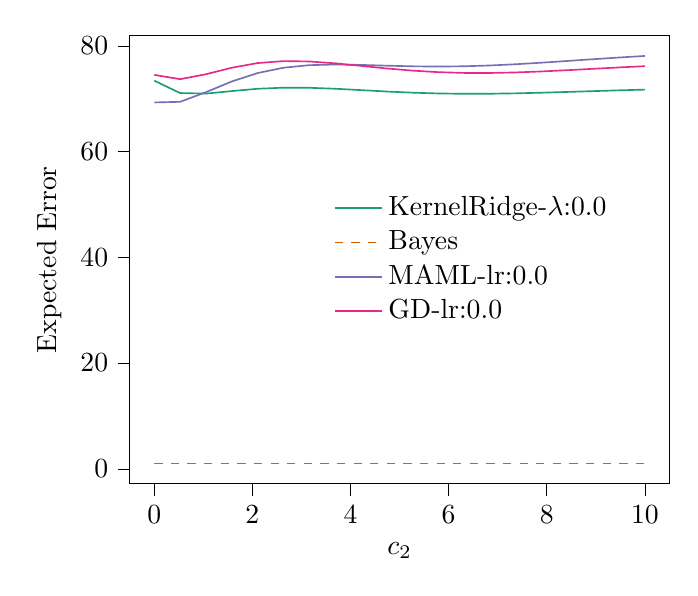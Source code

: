 % This file was created with tikzplotlib v0.10.1.
\begin{tikzpicture}

\definecolor{chocolate217952}{RGB}{217,95,2}
\definecolor{darkcyan27158119}{RGB}{27,158,119}
\definecolor{darkgray176}{RGB}{176,176,176}
\definecolor{deeppink23141138}{RGB}{231,41,138}
\definecolor{lightslategray117112179}{RGB}{117,112,179}

\begin{axis}[
legend cell align={left},
legend style={fill opacity=0.8, draw opacity=1, text opacity=1, at={(0.91,0.5)}, anchor=east, draw=none},
tick align=outside,
tick pos=left,
x grid style={darkgray176},
xlabel={\(\displaystyle c_{2}\)},
xmin=-0.499, xmax=10.5,
xtick style={color=black},
y grid style={darkgray176},
ylabel={Expected Error},
ymin=-2.855, ymax=81.937,
ytick style={color=black}
]
\addplot [semithick, darkcyan27158119]
table {%
0.001 73.407
0.527 71.066
1.054 70.959
1.58 71.437
2.106 71.873
2.632 72.082
3.159 72.062
3.685 71.881
4.211 71.622
4.737 71.356
5.264 71.135
5.79 70.987
6.316 70.922
6.842 70.935
7.369 71.011
7.895 71.132
8.421 71.277
8.947 71.43
9.474 71.579
10 71.715
};
\addlegendentry{KernelRidge-$\lambda$:0.0}
\addplot [semithick, chocolate217952, dashed]
table {%
0.001 1.0
0.527 1.0
1.054 1.0
1.58 1.0
2.106 1.0
2.632 1.0
3.159 1.0
3.685 1.0
4.211 1.0
4.737 1.0
5.264 1.0
5.79 1.0
6.316 1.0
6.842 1.0
7.369 1.0
7.895 1.0
8.421 1.0
8.947 1.0
9.474 1.0
10 1.0
};
\addlegendentry{Bayes}
\addplot [semithick, lightslategray117112179]
table {%
0.001 69.289
0.527 69.405
1.054 71.231
1.58 73.254
2.106 74.847
2.632 75.853
3.159 76.339
3.685 76.463
4.211 76.386
4.737 76.242
5.264 76.121
5.79 76.075
6.316 76.129
6.842 76.28
7.369 76.515
7.895 76.809
8.421 77.134
8.947 77.466
9.474 77.786
10 78.083
};
\addlegendentry{MAML-lr:0.0}
\addplot [semithick, deeppink23141138]
table {%
0.001 74.503
0.527 73.689
1.054 74.624
1.58 75.852
2.106 76.735
2.632 77.108
3.159 77.041
3.685 76.69
4.211 76.207
4.737 75.718
5.264 75.305
5.79 75.018
6.316 74.872
6.842 74.862
7.369 74.965
7.895 75.152
8.421 75.391
8.947 75.652
9.474 75.91
10 76.15
};
\addlegendentry{GD-lr:0.0}
\end{axis}

\end{tikzpicture}
